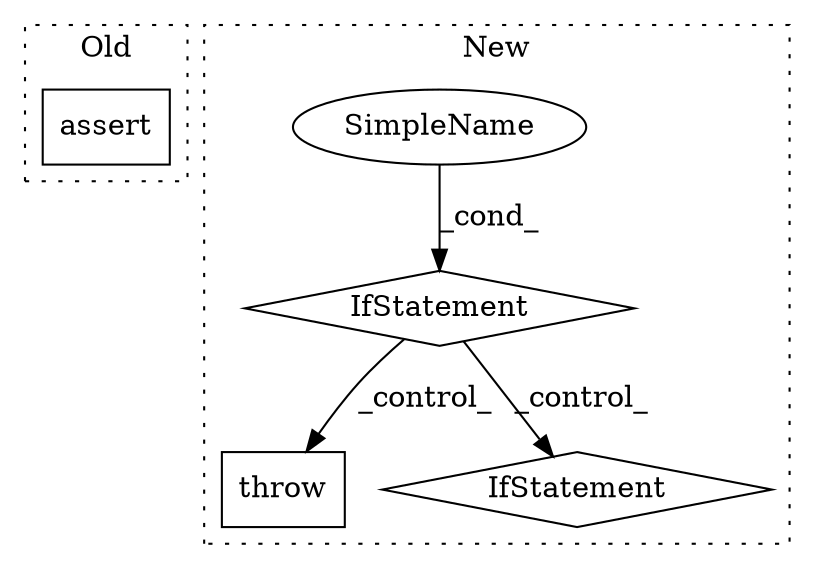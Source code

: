 digraph G {
subgraph cluster0 {
1 [label="assert" a="6" s="3100" l="7" shape="box"];
label = "Old";
style="dotted";
}
subgraph cluster1 {
2 [label="throw" a="53" s="4397" l="6" shape="box"];
3 [label="IfStatement" a="25" s="4327,4386" l="8,3" shape="diamond"];
4 [label="SimpleName" a="42" s="" l="" shape="ellipse"];
5 [label="IfStatement" a="25" s="4606" l="3" shape="diamond"];
label = "New";
style="dotted";
}
3 -> 5 [label="_control_"];
3 -> 2 [label="_control_"];
4 -> 3 [label="_cond_"];
}